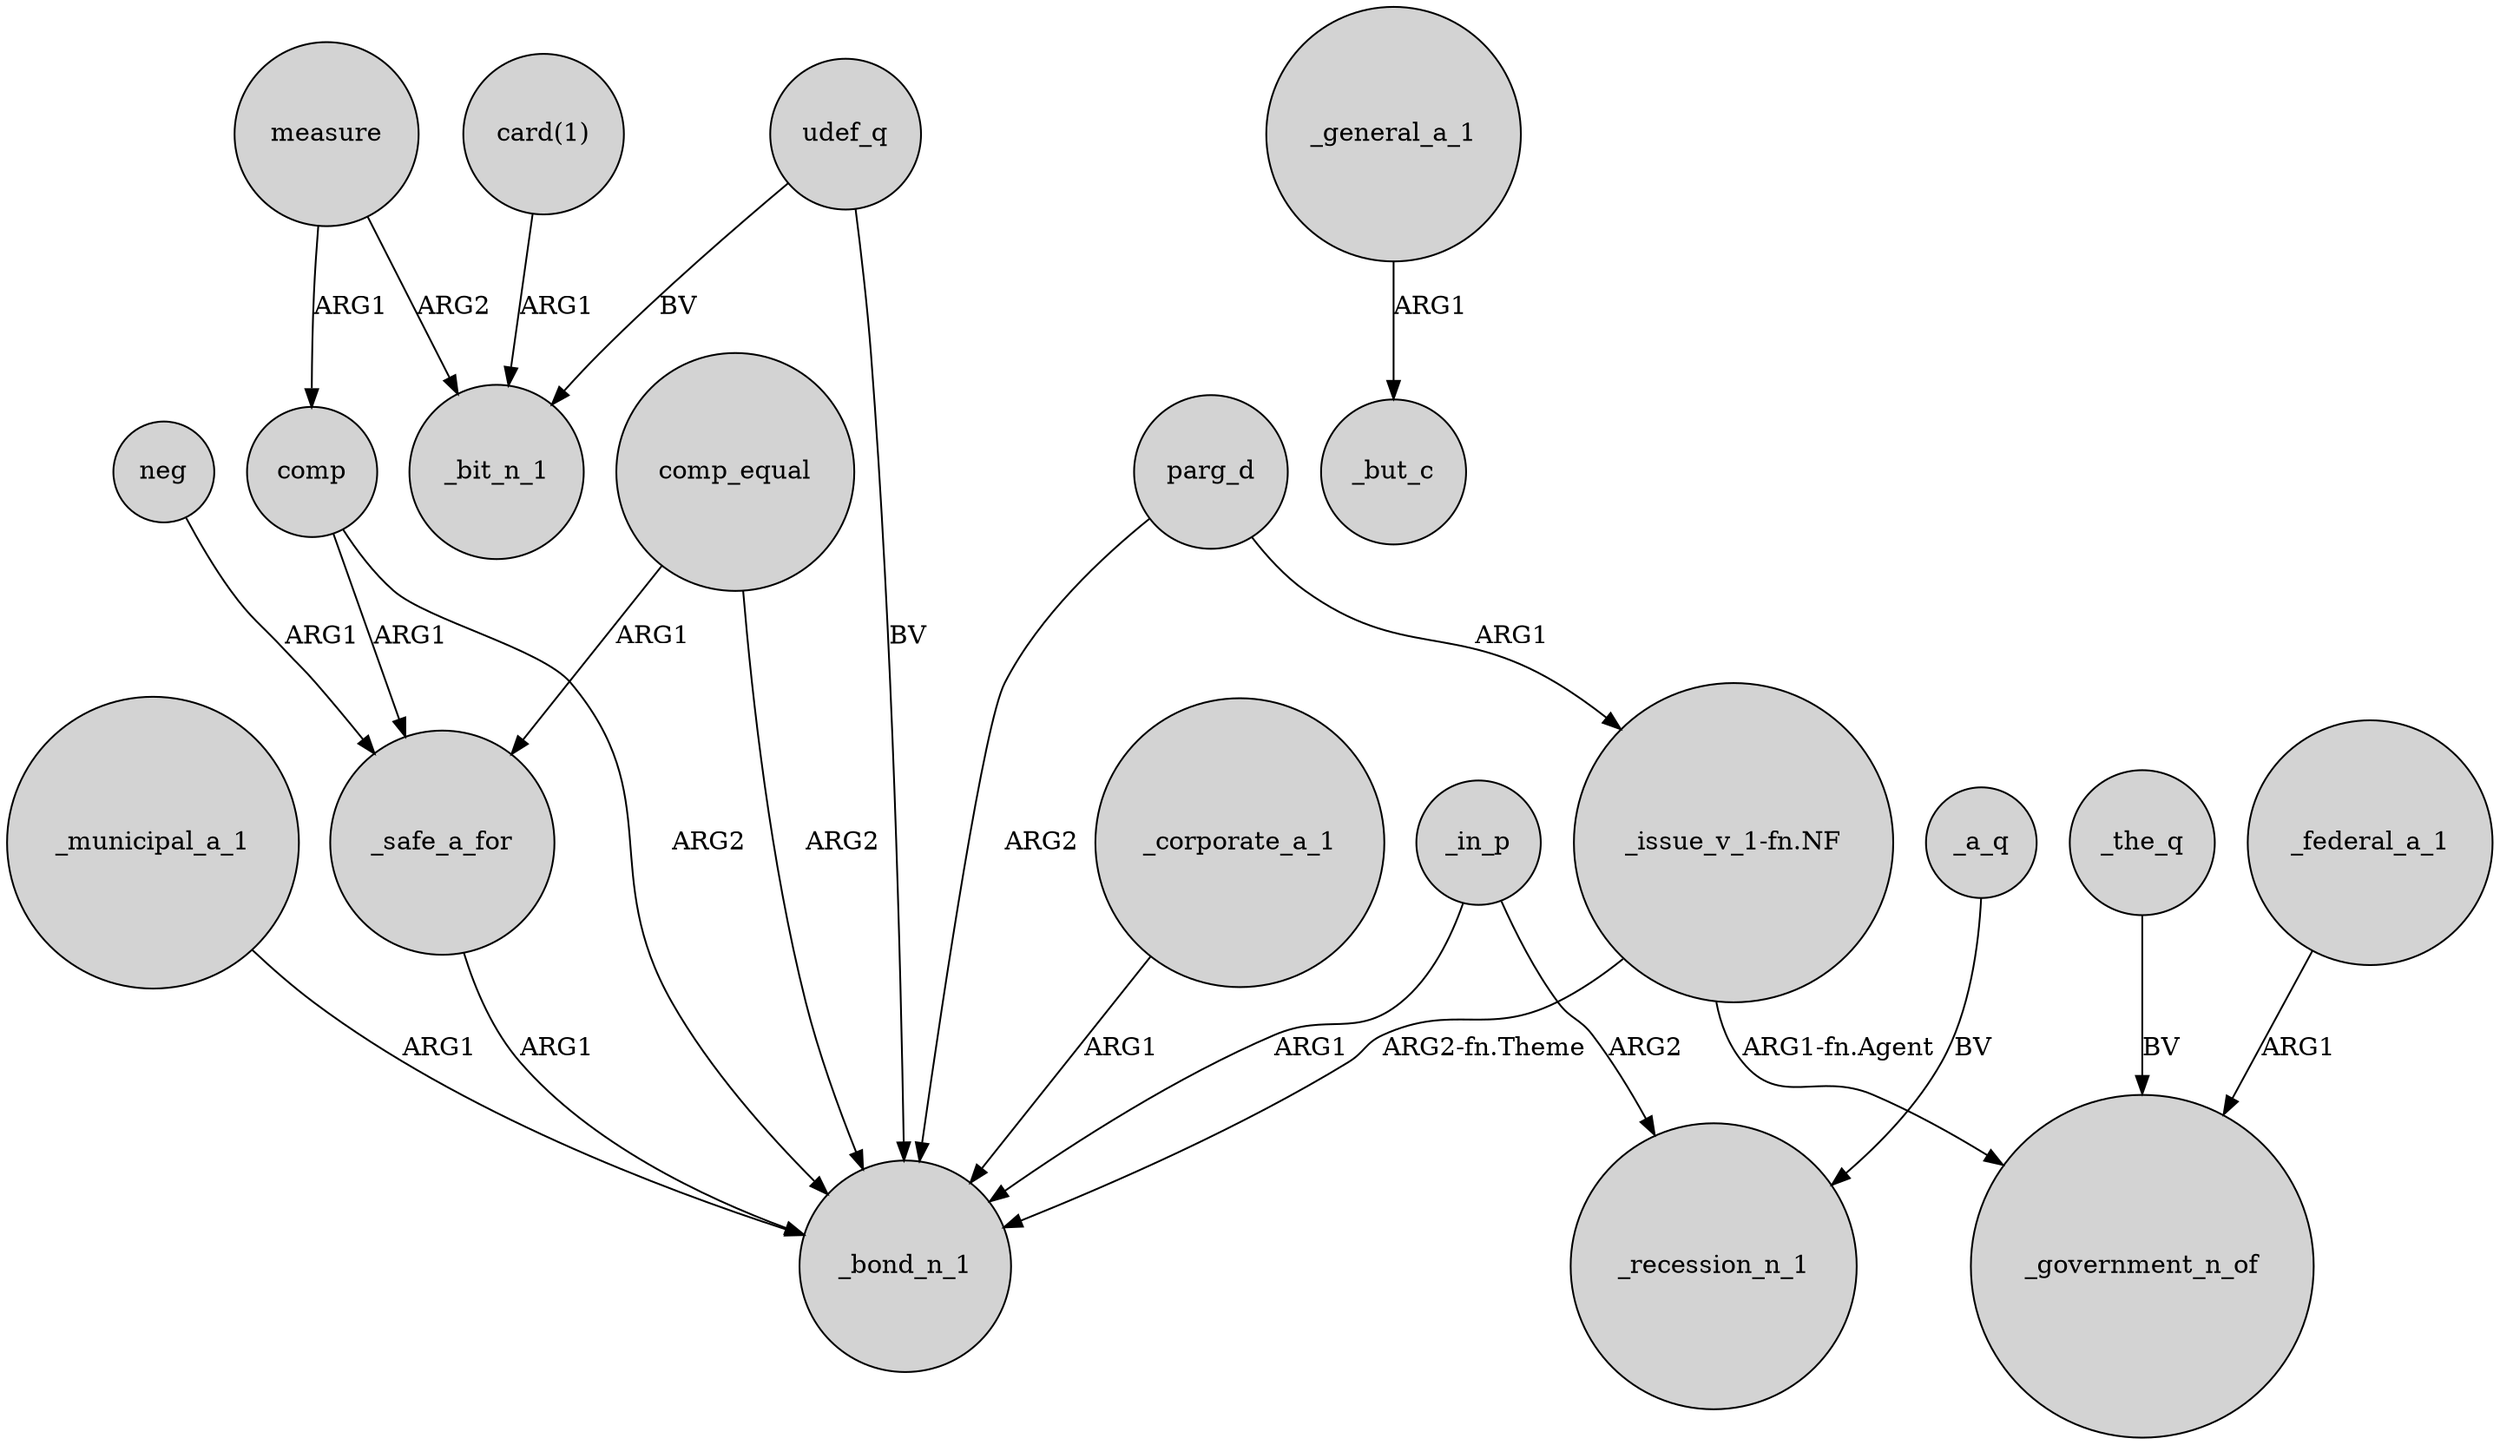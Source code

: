 digraph {
	node [shape=circle style=filled]
	comp_equal -> _bond_n_1 [label=ARG2]
	comp_equal -> _safe_a_for [label=ARG1]
	parg_d -> _bond_n_1 [label=ARG2]
	_in_p -> _bond_n_1 [label=ARG1]
	udef_q -> _bit_n_1 [label=BV]
	_general_a_1 -> _but_c [label=ARG1]
	_in_p -> _recession_n_1 [label=ARG2]
	"_issue_v_1-fn.NF" -> _government_n_of [label="ARG1-fn.Agent"]
	_corporate_a_1 -> _bond_n_1 [label=ARG1]
	measure -> _bit_n_1 [label=ARG2]
	_municipal_a_1 -> _bond_n_1 [label=ARG1]
	measure -> comp [label=ARG1]
	_safe_a_for -> _bond_n_1 [label=ARG1]
	_federal_a_1 -> _government_n_of [label=ARG1]
	udef_q -> _bond_n_1 [label=BV]
	parg_d -> "_issue_v_1-fn.NF" [label=ARG1]
	neg -> _safe_a_for [label=ARG1]
	"_issue_v_1-fn.NF" -> _bond_n_1 [label="ARG2-fn.Theme"]
	comp -> _bond_n_1 [label=ARG2]
	_a_q -> _recession_n_1 [label=BV]
	_the_q -> _government_n_of [label=BV]
	"card(1)" -> _bit_n_1 [label=ARG1]
	comp -> _safe_a_for [label=ARG1]
}
